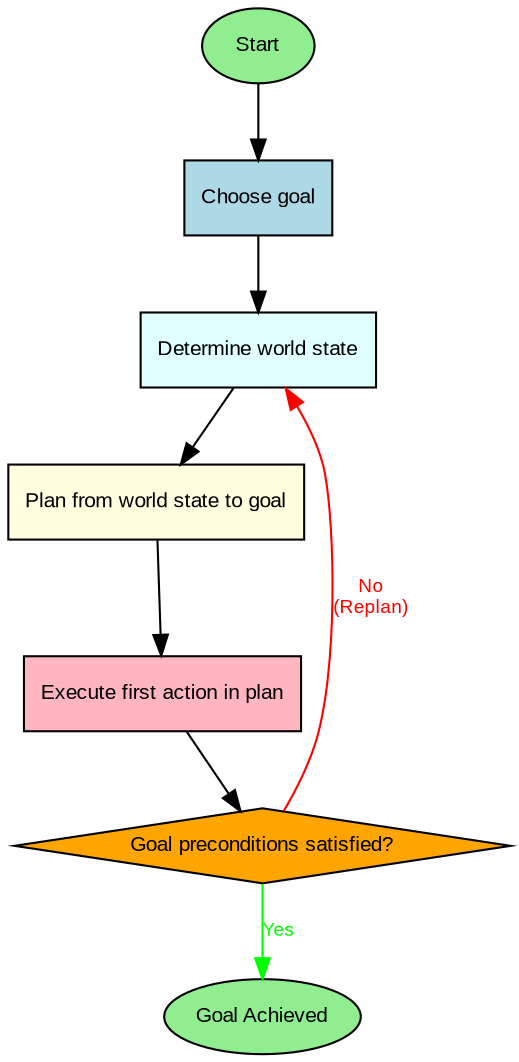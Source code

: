 digraph PlanningProcess {
    // Graph attributes
    rankdir=TB;
    node [shape=box, style=rounded, fontname="Arial", fontsize=10];
    edge [fontname="Arial", fontsize=9];

    // Define nodes
    start [label="Start", shape=ellipse, style=filled, fillcolor=lightgreen];
    choose_goal [label="Choose goal", style=filled, fillcolor=lightblue];
    determine_state [label="Determine world state", style=filled, fillcolor=lightcyan];
    formulate_plan [label="Plan from world state to goal", style=filled, fillcolor=lightyellow];
    execute_action [label="Execute first action in plan", style=filled, fillcolor=lightpink];
    check_preconditions [label="Goal preconditions satisfied?", shape=diamond, style=filled, fillcolor=orange];
    success [label="Goal Achieved", shape=ellipse, style=filled, fillcolor=lightgreen];

    // Define edges
    start -> choose_goal;
    choose_goal -> determine_state;
    determine_state -> formulate_plan;
    formulate_plan -> execute_action;
    execute_action -> check_preconditions;
    check_preconditions -> success [label="Yes", color=green, fontcolor=green];
    check_preconditions -> determine_state [label="No\n(Replan)", color=red, fontcolor=red];

    // Add feedback loop styling
    edge [constraint=false, style=dashed, color=blue];
}
